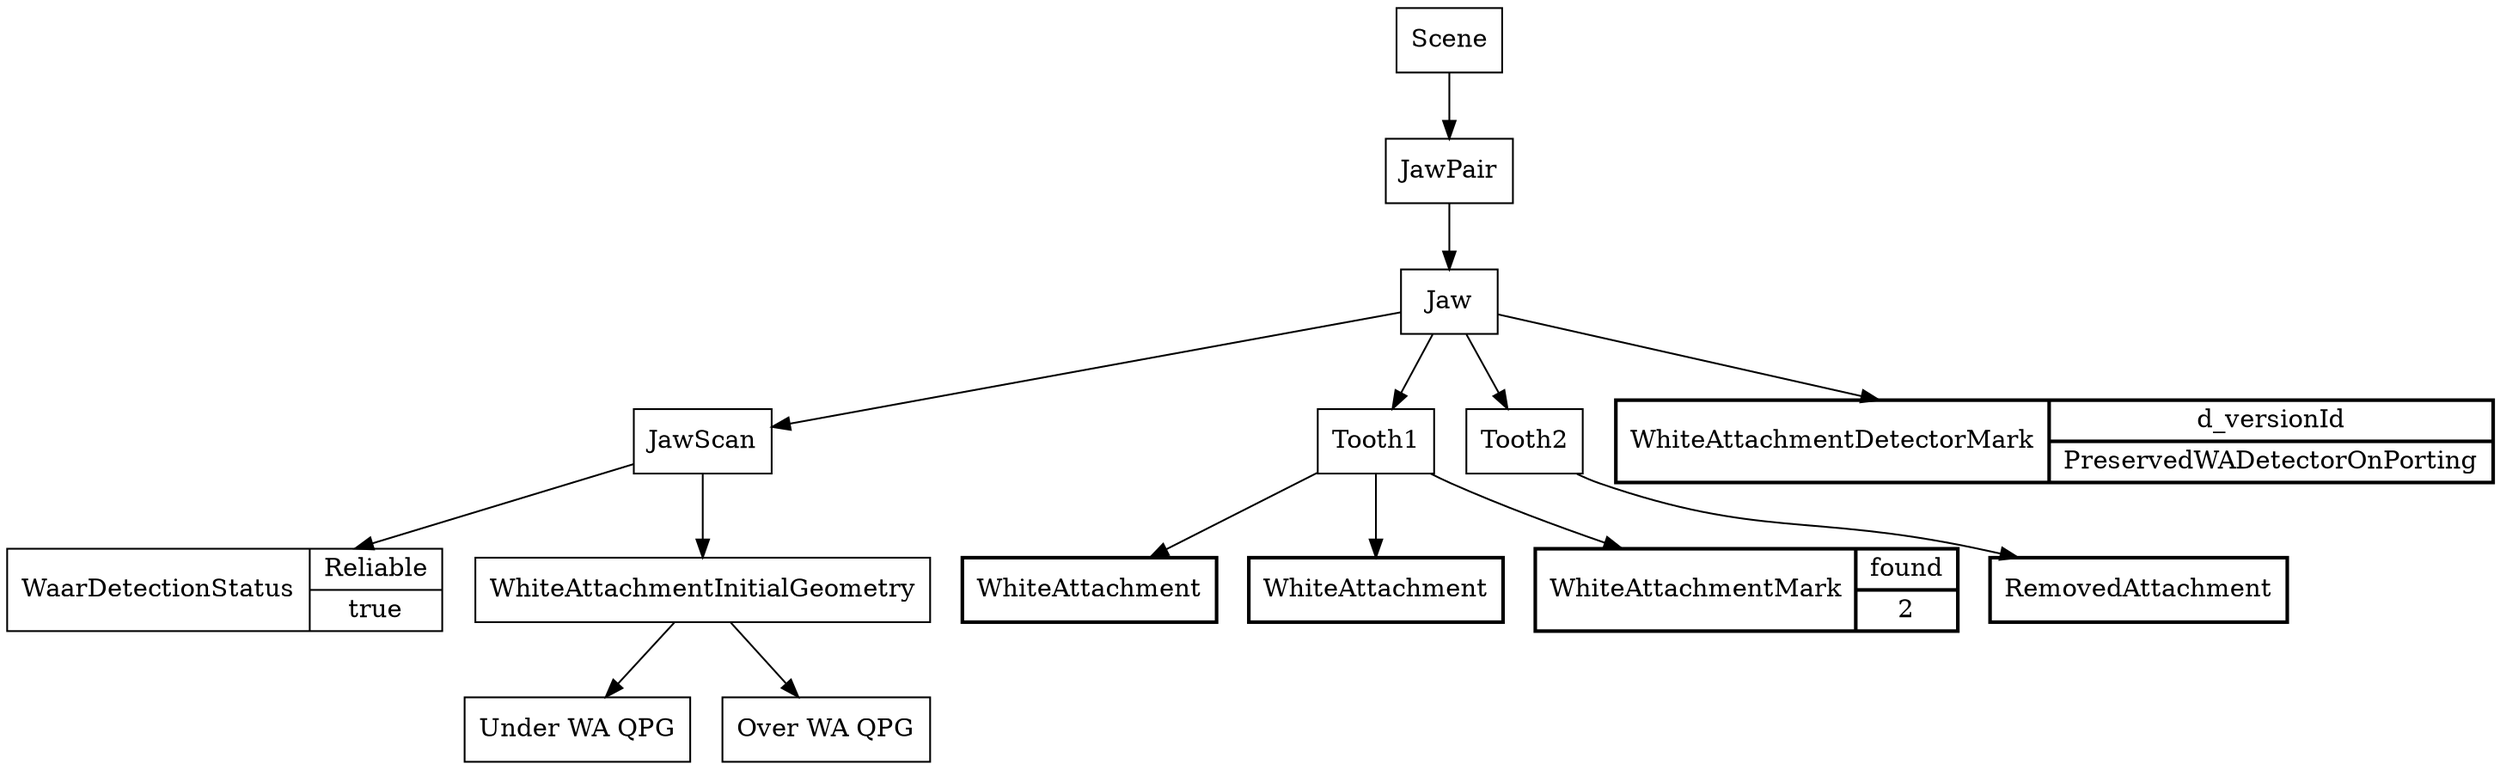 digraph WhiteAttachments {
    node [shape=record];
    Scene -> JawPair -> Jaw -> JawScan;
    
    status [label="<detectstatus>WaarDetectionStatus | {Reliable | true}"];
   
    JawScan -> status;
    
    WAInitialGeometry1 [label="WhiteAttachmentInitialGeometry"];
    WAUnderGeom1 [label = "Under WA QPG"];
    WAOverGeom1 [label = "Over WA QPG"];
    WAInitialGeometry1 -> {WAUnderGeom1, WAOverGeom1};
    JawScan -> WAInitialGeometry1;
    Jaw -> {Tooth1, Tooth2};
    WhiteAttachment1[style = bold, label = "WhiteAttachment"];
    WhiteAttachment2[style = bold, label = "WhiteAttachment"];
    Tooth1 -> {WhiteAttachment1, WhiteAttachment2};
    WAMark1 [style = bold, label = "<WAMark>WhiteAttachmentMark|{found|2}"];
    Tooth1 -> WAMark1;
    RemovedAttachment[style = bold];
    Tooth2 -> RemovedAttachment;
    WhiteAttachmentDetectorMark[style=bold, label="WhiteAttachmentDetectorMark|{d_versionId|PreservedWADetectorOnPorting}"];
    Jaw -> WhiteAttachmentDetectorMark;
}